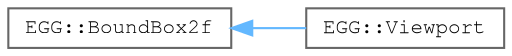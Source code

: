 digraph "Graphical Class Hierarchy"
{
 // LATEX_PDF_SIZE
  bgcolor="transparent";
  edge [fontname=FreeMono,fontsize=10,labelfontname=FreeMono,labelfontsize=10];
  node [fontname=FreeMono,fontsize=10,shape=box,height=0.2,width=0.4];
  rankdir="LR";
  Node0 [label="EGG::BoundBox2f",height=0.2,width=0.4,color="grey40", fillcolor="white", style="filled",URL="$struct_e_g_g_1_1_bound_box2f.html",tooltip=" "];
  Node0 -> Node1 [dir="back",color="steelblue1",style="solid"];
  Node1 [label="EGG::Viewport",height=0.2,width=0.4,color="grey40", fillcolor="white", style="filled",URL="$class_e_g_g_1_1_viewport.html",tooltip=" "];
}
